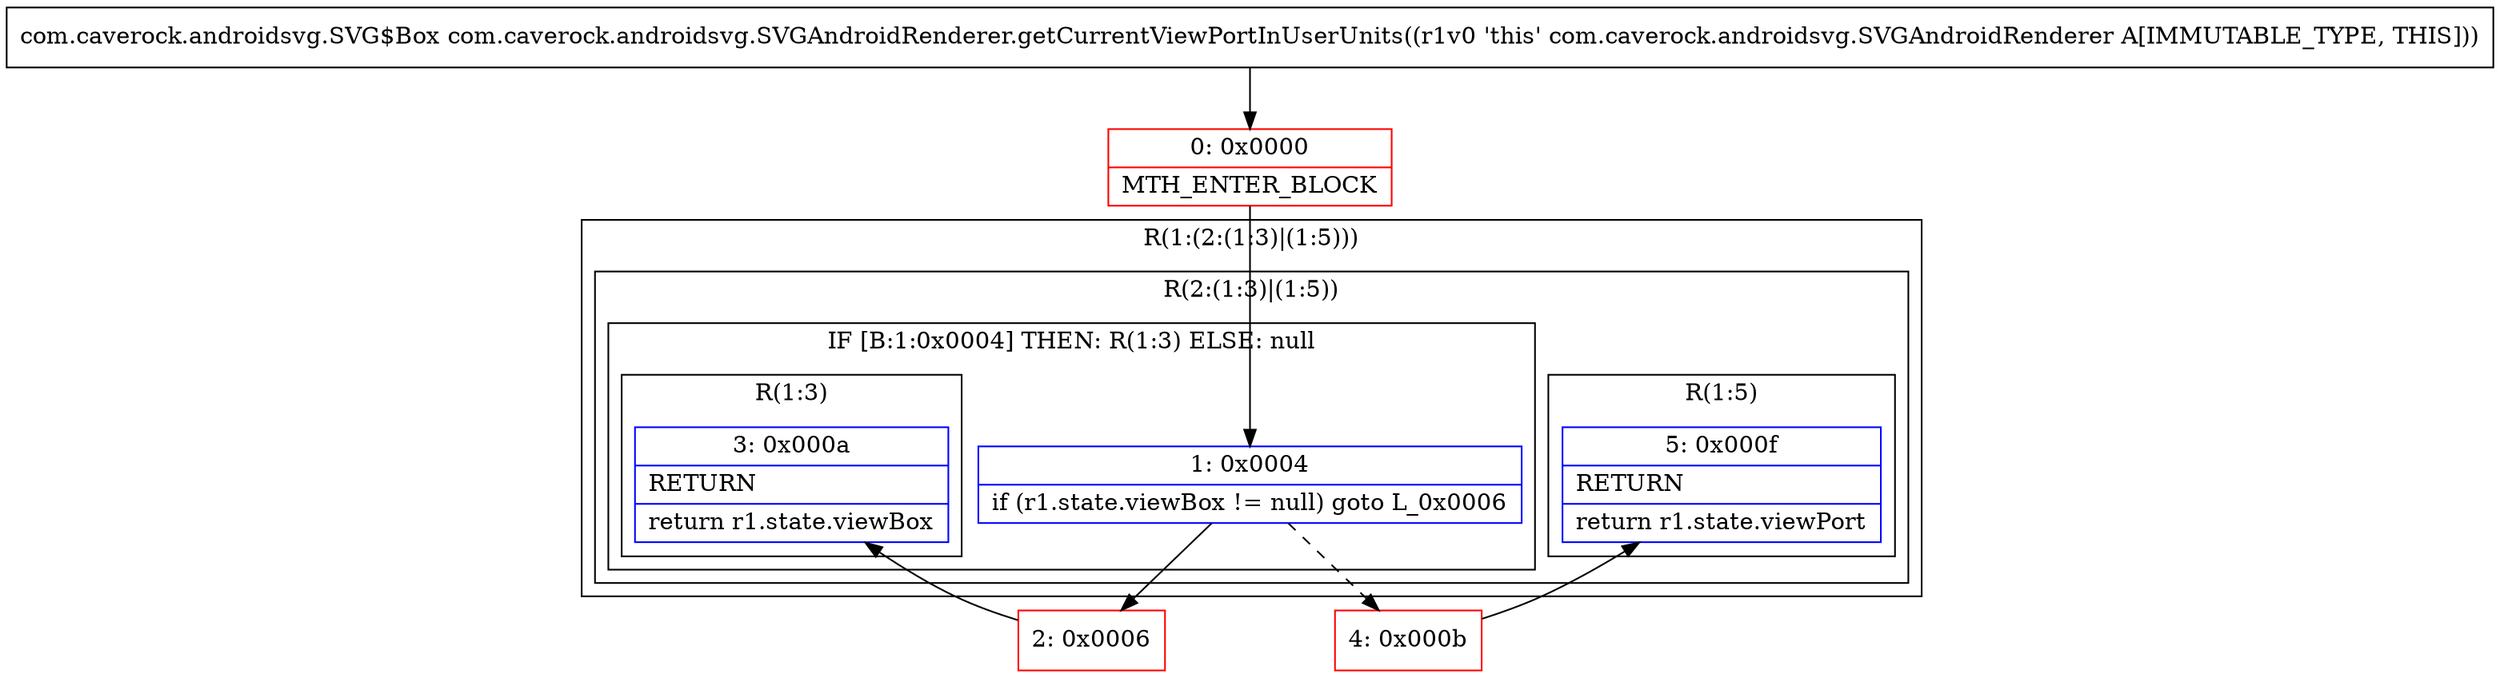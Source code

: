 digraph "CFG forcom.caverock.androidsvg.SVGAndroidRenderer.getCurrentViewPortInUserUnits()Lcom\/caverock\/androidsvg\/SVG$Box;" {
subgraph cluster_Region_508232094 {
label = "R(1:(2:(1:3)|(1:5)))";
node [shape=record,color=blue];
subgraph cluster_Region_728094744 {
label = "R(2:(1:3)|(1:5))";
node [shape=record,color=blue];
subgraph cluster_IfRegion_992150564 {
label = "IF [B:1:0x0004] THEN: R(1:3) ELSE: null";
node [shape=record,color=blue];
Node_1 [shape=record,label="{1\:\ 0x0004|if (r1.state.viewBox != null) goto L_0x0006\l}"];
subgraph cluster_Region_1782270243 {
label = "R(1:3)";
node [shape=record,color=blue];
Node_3 [shape=record,label="{3\:\ 0x000a|RETURN\l|return r1.state.viewBox\l}"];
}
}
subgraph cluster_Region_750449163 {
label = "R(1:5)";
node [shape=record,color=blue];
Node_5 [shape=record,label="{5\:\ 0x000f|RETURN\l|return r1.state.viewPort\l}"];
}
}
}
Node_0 [shape=record,color=red,label="{0\:\ 0x0000|MTH_ENTER_BLOCK\l}"];
Node_2 [shape=record,color=red,label="{2\:\ 0x0006}"];
Node_4 [shape=record,color=red,label="{4\:\ 0x000b}"];
MethodNode[shape=record,label="{com.caverock.androidsvg.SVG$Box com.caverock.androidsvg.SVGAndroidRenderer.getCurrentViewPortInUserUnits((r1v0 'this' com.caverock.androidsvg.SVGAndroidRenderer A[IMMUTABLE_TYPE, THIS])) }"];
MethodNode -> Node_0;
Node_1 -> Node_2;
Node_1 -> Node_4[style=dashed];
Node_0 -> Node_1;
Node_2 -> Node_3;
Node_4 -> Node_5;
}

